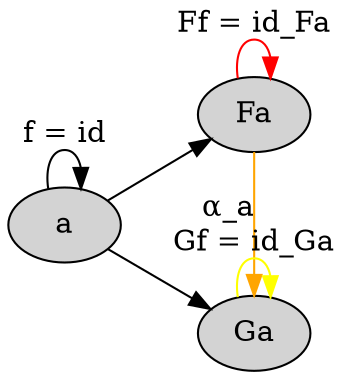 digraph {
  node [style="filled" color="black" fillcolor="lightgray"]

  rankdir=LR
  { rank=same a }
  { rank=same Fa Ga }

  a [label="a"]
  Fa [label="Fa"]
  Ga [label="Ga"]

  a -> a [label="f = id"]
  a -> Fa
  a -> Ga
  Fa -> Fa [label="Ff = id_Fa" color="red"]
  Ga -> Ga [label="Gf = id_Ga" color="yellow"]
  Fa -> Ga [xlabel="α_a" color="orange"]
}

